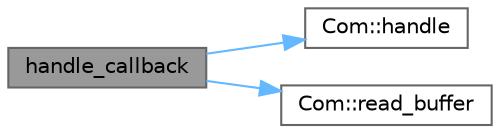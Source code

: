 digraph "handle_callback"
{
 // LATEX_PDF_SIZE
  bgcolor="transparent";
  edge [fontname=Helvetica,fontsize=10,labelfontname=Helvetica,labelfontsize=10];
  node [fontname=Helvetica,fontsize=10,shape=box,height=0.2,width=0.4];
  rankdir="LR";
  Node1 [id="Node000001",label="handle_callback",height=0.2,width=0.4,color="gray40", fillcolor="grey60", style="filled", fontcolor="black",tooltip=" "];
  Node1 -> Node2 [id="edge1_Node000001_Node000002",color="steelblue1",style="solid",tooltip=" "];
  Node2 [id="Node000002",label="Com::handle",height=0.2,width=0.4,color="grey40", fillcolor="white", style="filled",URL="$class_com.html#a506c4b88d89e131b07d6a9b6533a96ff",tooltip=" "];
  Node1 -> Node3 [id="edge2_Node000001_Node000003",color="steelblue1",style="solid",tooltip=" "];
  Node3 [id="Node000003",label="Com::read_buffer",height=0.2,width=0.4,color="grey40", fillcolor="white", style="filled",URL="$class_com.html#a3729670dd6bf8214d44a1a51677dfeae",tooltip=" "];
}
